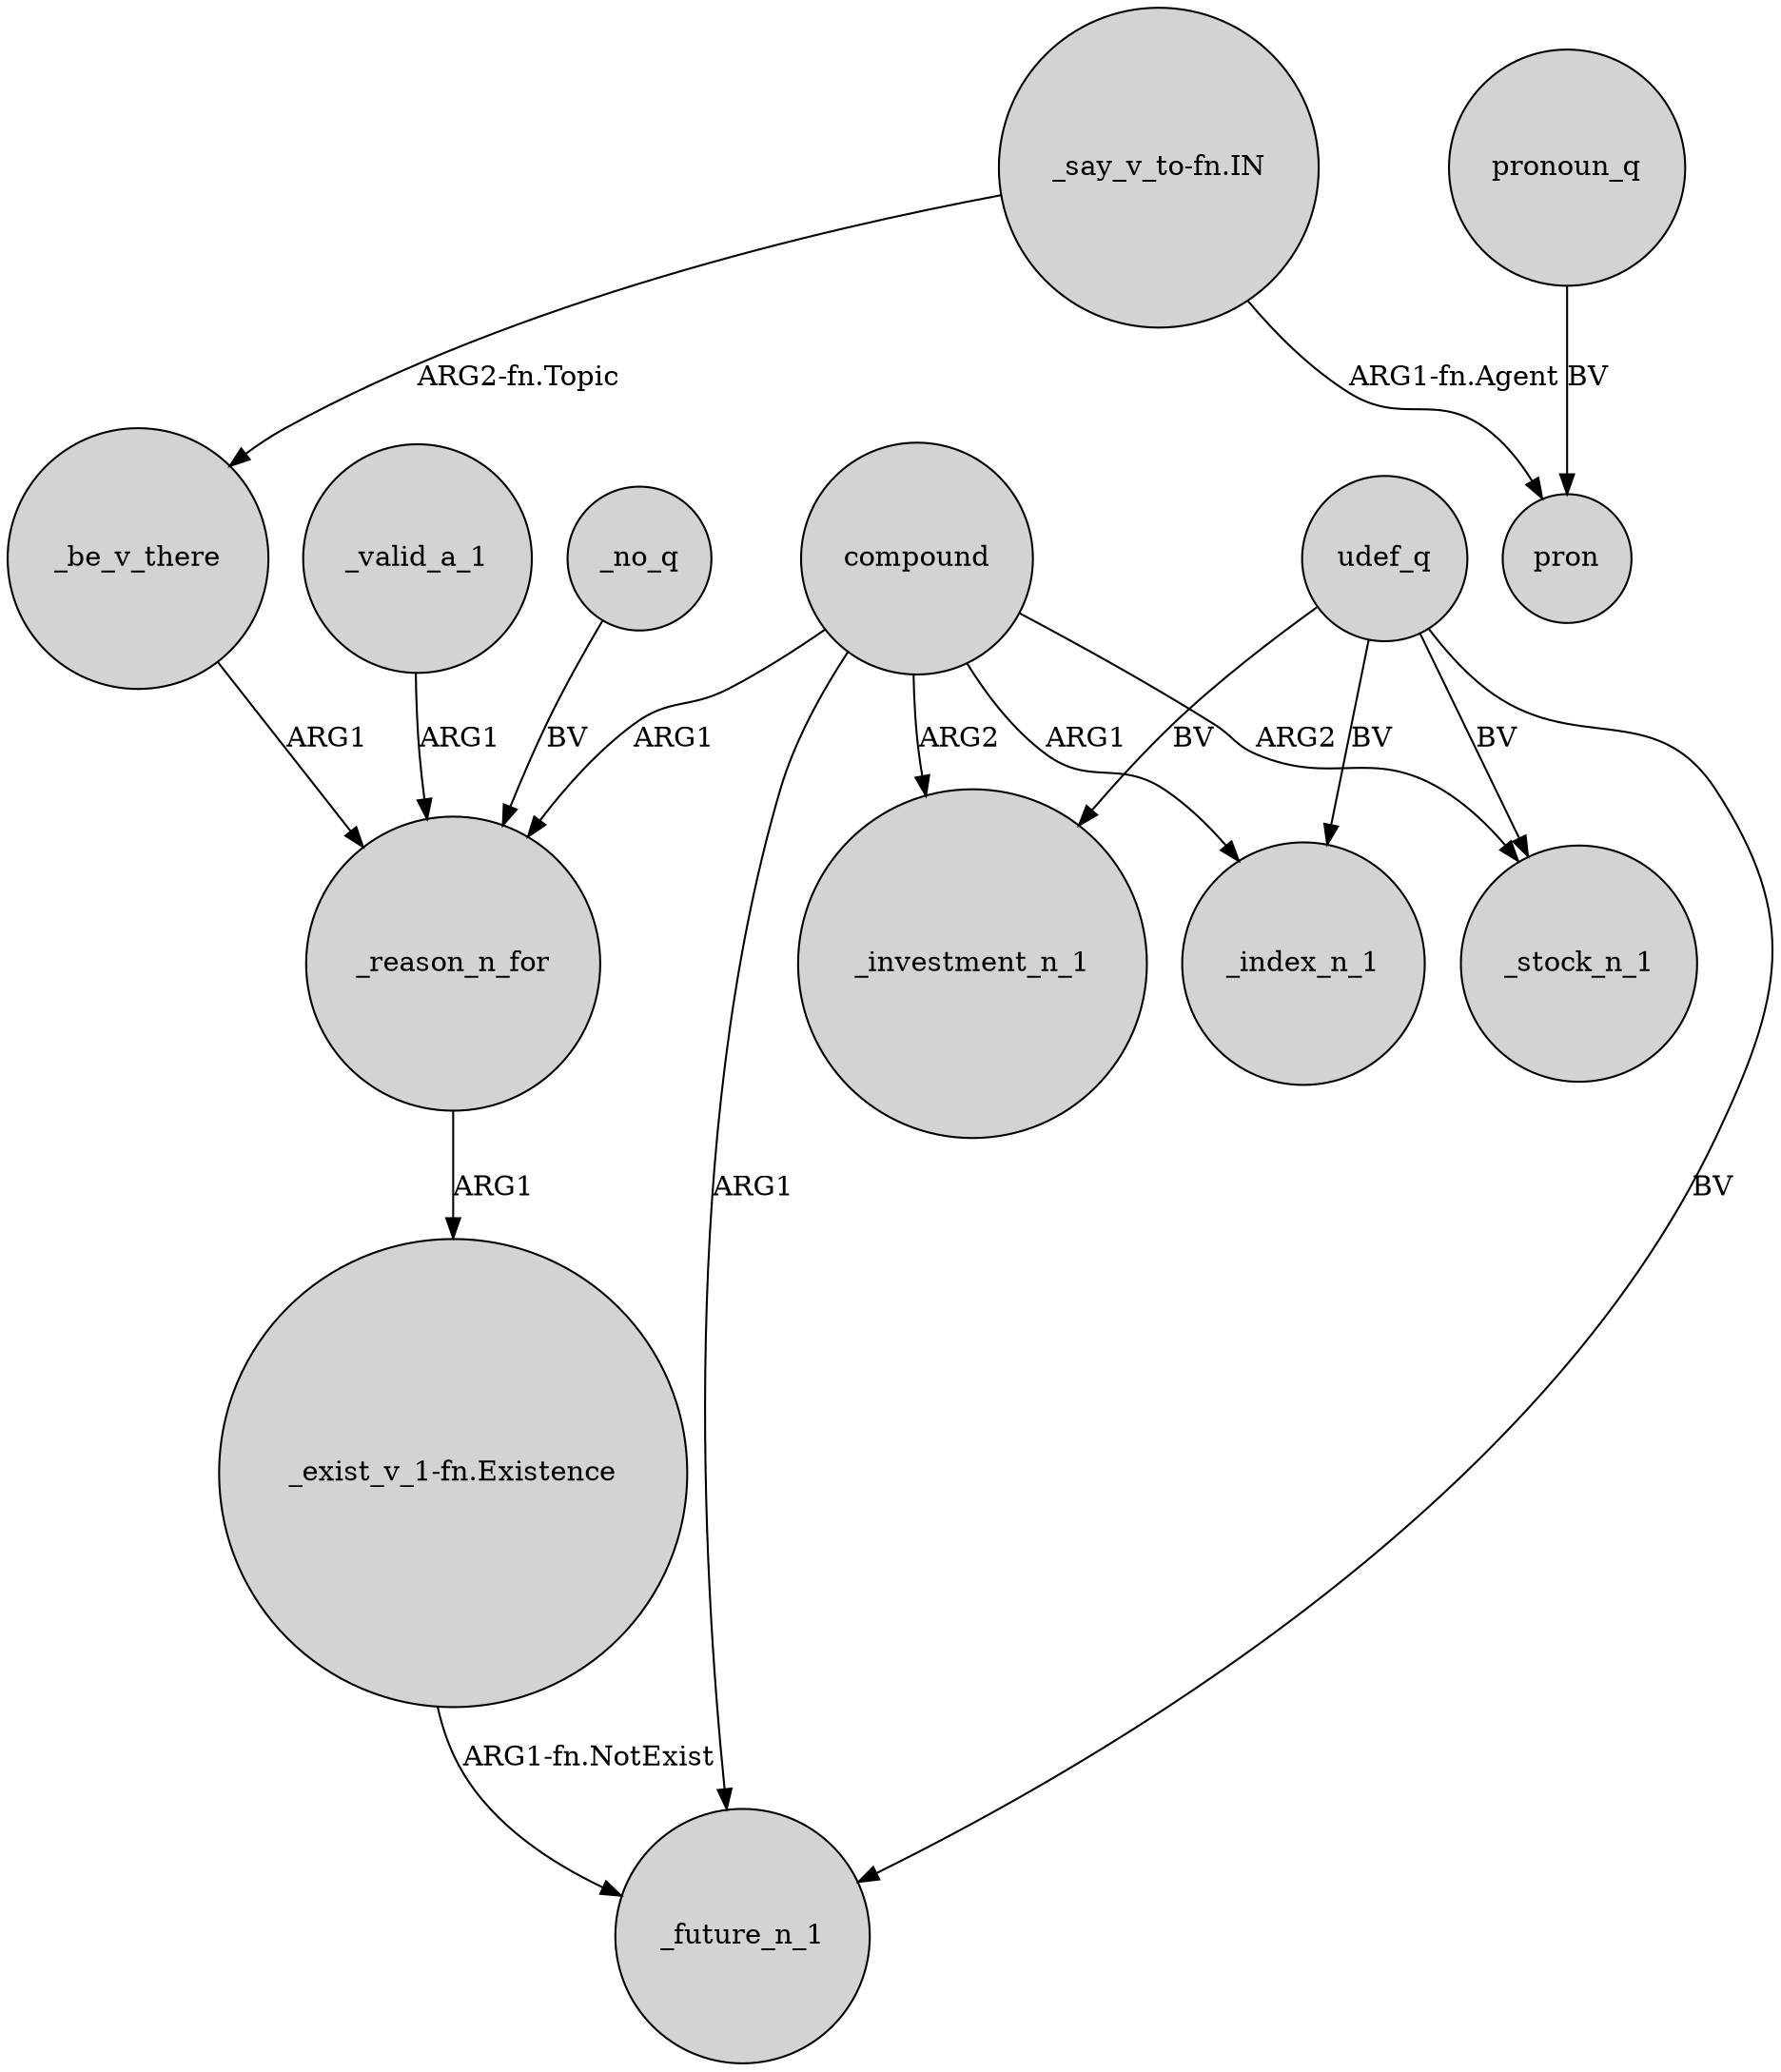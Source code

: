 digraph {
	node [shape=circle style=filled]
	compound -> _reason_n_for [label=ARG1]
	udef_q -> _investment_n_1 [label=BV]
	compound -> _investment_n_1 [label=ARG2]
	udef_q -> _stock_n_1 [label=BV]
	compound -> _future_n_1 [label=ARG1]
	_be_v_there -> _reason_n_for [label=ARG1]
	"_exist_v_1-fn.Existence" -> _future_n_1 [label="ARG1-fn.NotExist"]
	udef_q -> _index_n_1 [label=BV]
	_reason_n_for -> "_exist_v_1-fn.Existence" [label=ARG1]
	"_say_v_to-fn.IN" -> _be_v_there [label="ARG2-fn.Topic"]
	_valid_a_1 -> _reason_n_for [label=ARG1]
	_no_q -> _reason_n_for [label=BV]
	udef_q -> _future_n_1 [label=BV]
	compound -> _stock_n_1 [label=ARG2]
	compound -> _index_n_1 [label=ARG1]
	"_say_v_to-fn.IN" -> pron [label="ARG1-fn.Agent"]
	pronoun_q -> pron [label=BV]
}
